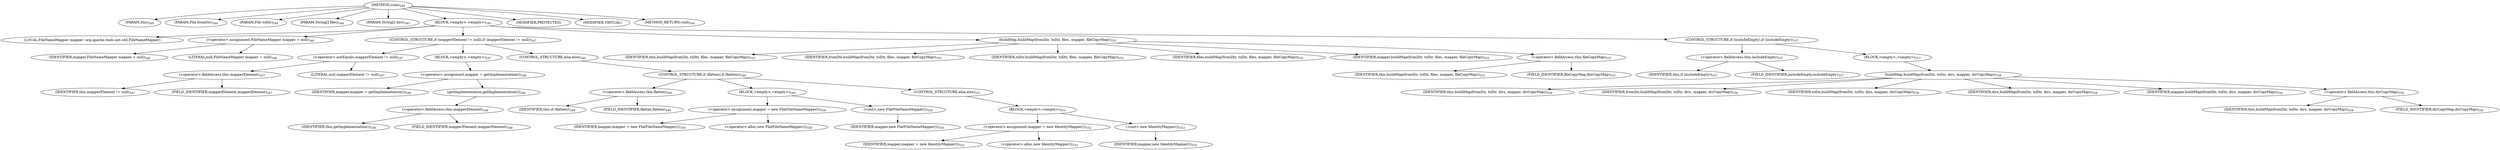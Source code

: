 digraph "scan" {  
"1221" [label = <(METHOD,scan)<SUB>544</SUB>> ]
"53" [label = <(PARAM,this)<SUB>544</SUB>> ]
"1222" [label = <(PARAM,File fromDir)<SUB>544</SUB>> ]
"1223" [label = <(PARAM,File toDir)<SUB>544</SUB>> ]
"1224" [label = <(PARAM,String[] files)<SUB>544</SUB>> ]
"1225" [label = <(PARAM,String[] dirs)<SUB>545</SUB>> ]
"1226" [label = <(BLOCK,&lt;empty&gt;,&lt;empty&gt;)<SUB>545</SUB>> ]
"50" [label = <(LOCAL,FileNameMapper mapper: org.apache.tools.ant.util.FileNameMapper)> ]
"1227" [label = <(&lt;operator&gt;.assignment,FileNameMapper mapper = null)<SUB>546</SUB>> ]
"1228" [label = <(IDENTIFIER,mapper,FileNameMapper mapper = null)<SUB>546</SUB>> ]
"1229" [label = <(LITERAL,null,FileNameMapper mapper = null)<SUB>546</SUB>> ]
"1230" [label = <(CONTROL_STRUCTURE,if (mapperElement != null),if (mapperElement != null))<SUB>547</SUB>> ]
"1231" [label = <(&lt;operator&gt;.notEquals,mapperElement != null)<SUB>547</SUB>> ]
"1232" [label = <(&lt;operator&gt;.fieldAccess,this.mapperElement)<SUB>547</SUB>> ]
"1233" [label = <(IDENTIFIER,this,mapperElement != null)<SUB>547</SUB>> ]
"1234" [label = <(FIELD_IDENTIFIER,mapperElement,mapperElement)<SUB>547</SUB>> ]
"1235" [label = <(LITERAL,null,mapperElement != null)<SUB>547</SUB>> ]
"1236" [label = <(BLOCK,&lt;empty&gt;,&lt;empty&gt;)<SUB>547</SUB>> ]
"1237" [label = <(&lt;operator&gt;.assignment,mapper = getImplementation())<SUB>548</SUB>> ]
"1238" [label = <(IDENTIFIER,mapper,mapper = getImplementation())<SUB>548</SUB>> ]
"1239" [label = <(getImplementation,getImplementation())<SUB>548</SUB>> ]
"1240" [label = <(&lt;operator&gt;.fieldAccess,this.mapperElement)<SUB>548</SUB>> ]
"1241" [label = <(IDENTIFIER,this,getImplementation())<SUB>548</SUB>> ]
"1242" [label = <(FIELD_IDENTIFIER,mapperElement,mapperElement)<SUB>548</SUB>> ]
"1243" [label = <(CONTROL_STRUCTURE,else,else)<SUB>549</SUB>> ]
"1244" [label = <(CONTROL_STRUCTURE,if (flatten),if (flatten))<SUB>549</SUB>> ]
"1245" [label = <(&lt;operator&gt;.fieldAccess,this.flatten)<SUB>549</SUB>> ]
"1246" [label = <(IDENTIFIER,this,if (flatten))<SUB>549</SUB>> ]
"1247" [label = <(FIELD_IDENTIFIER,flatten,flatten)<SUB>549</SUB>> ]
"1248" [label = <(BLOCK,&lt;empty&gt;,&lt;empty&gt;)<SUB>549</SUB>> ]
"1249" [label = <(&lt;operator&gt;.assignment,mapper = new FlatFileNameMapper())<SUB>550</SUB>> ]
"1250" [label = <(IDENTIFIER,mapper,mapper = new FlatFileNameMapper())<SUB>550</SUB>> ]
"1251" [label = <(&lt;operator&gt;.alloc,new FlatFileNameMapper())<SUB>550</SUB>> ]
"1252" [label = <(&lt;init&gt;,new FlatFileNameMapper())<SUB>550</SUB>> ]
"49" [label = <(IDENTIFIER,mapper,new FlatFileNameMapper())<SUB>550</SUB>> ]
"1253" [label = <(CONTROL_STRUCTURE,else,else)<SUB>551</SUB>> ]
"1254" [label = <(BLOCK,&lt;empty&gt;,&lt;empty&gt;)<SUB>551</SUB>> ]
"1255" [label = <(&lt;operator&gt;.assignment,mapper = new IdentityMapper())<SUB>552</SUB>> ]
"1256" [label = <(IDENTIFIER,mapper,mapper = new IdentityMapper())<SUB>552</SUB>> ]
"1257" [label = <(&lt;operator&gt;.alloc,new IdentityMapper())<SUB>552</SUB>> ]
"1258" [label = <(&lt;init&gt;,new IdentityMapper())<SUB>552</SUB>> ]
"51" [label = <(IDENTIFIER,mapper,new IdentityMapper())<SUB>552</SUB>> ]
"1259" [label = <(buildMap,buildMap(fromDir, toDir, files, mapper, fileCopyMap))<SUB>555</SUB>> ]
"52" [label = <(IDENTIFIER,this,buildMap(fromDir, toDir, files, mapper, fileCopyMap))<SUB>555</SUB>> ]
"1260" [label = <(IDENTIFIER,fromDir,buildMap(fromDir, toDir, files, mapper, fileCopyMap))<SUB>555</SUB>> ]
"1261" [label = <(IDENTIFIER,toDir,buildMap(fromDir, toDir, files, mapper, fileCopyMap))<SUB>555</SUB>> ]
"1262" [label = <(IDENTIFIER,files,buildMap(fromDir, toDir, files, mapper, fileCopyMap))<SUB>555</SUB>> ]
"1263" [label = <(IDENTIFIER,mapper,buildMap(fromDir, toDir, files, mapper, fileCopyMap))<SUB>555</SUB>> ]
"1264" [label = <(&lt;operator&gt;.fieldAccess,this.fileCopyMap)<SUB>555</SUB>> ]
"1265" [label = <(IDENTIFIER,this,buildMap(fromDir, toDir, files, mapper, fileCopyMap))<SUB>555</SUB>> ]
"1266" [label = <(FIELD_IDENTIFIER,fileCopyMap,fileCopyMap)<SUB>555</SUB>> ]
"1267" [label = <(CONTROL_STRUCTURE,if (includeEmpty),if (includeEmpty))<SUB>557</SUB>> ]
"1268" [label = <(&lt;operator&gt;.fieldAccess,this.includeEmpty)<SUB>557</SUB>> ]
"1269" [label = <(IDENTIFIER,this,if (includeEmpty))<SUB>557</SUB>> ]
"1270" [label = <(FIELD_IDENTIFIER,includeEmpty,includeEmpty)<SUB>557</SUB>> ]
"1271" [label = <(BLOCK,&lt;empty&gt;,&lt;empty&gt;)<SUB>557</SUB>> ]
"1272" [label = <(buildMap,buildMap(fromDir, toDir, dirs, mapper, dirCopyMap))<SUB>558</SUB>> ]
"54" [label = <(IDENTIFIER,this,buildMap(fromDir, toDir, dirs, mapper, dirCopyMap))<SUB>558</SUB>> ]
"1273" [label = <(IDENTIFIER,fromDir,buildMap(fromDir, toDir, dirs, mapper, dirCopyMap))<SUB>558</SUB>> ]
"1274" [label = <(IDENTIFIER,toDir,buildMap(fromDir, toDir, dirs, mapper, dirCopyMap))<SUB>558</SUB>> ]
"1275" [label = <(IDENTIFIER,dirs,buildMap(fromDir, toDir, dirs, mapper, dirCopyMap))<SUB>558</SUB>> ]
"1276" [label = <(IDENTIFIER,mapper,buildMap(fromDir, toDir, dirs, mapper, dirCopyMap))<SUB>558</SUB>> ]
"1277" [label = <(&lt;operator&gt;.fieldAccess,this.dirCopyMap)<SUB>558</SUB>> ]
"1278" [label = <(IDENTIFIER,this,buildMap(fromDir, toDir, dirs, mapper, dirCopyMap))<SUB>558</SUB>> ]
"1279" [label = <(FIELD_IDENTIFIER,dirCopyMap,dirCopyMap)<SUB>558</SUB>> ]
"1280" [label = <(MODIFIER,PROTECTED)> ]
"1281" [label = <(MODIFIER,VIRTUAL)> ]
"1282" [label = <(METHOD_RETURN,void)<SUB>544</SUB>> ]
  "1221" -> "53" 
  "1221" -> "1222" 
  "1221" -> "1223" 
  "1221" -> "1224" 
  "1221" -> "1225" 
  "1221" -> "1226" 
  "1221" -> "1280" 
  "1221" -> "1281" 
  "1221" -> "1282" 
  "1226" -> "50" 
  "1226" -> "1227" 
  "1226" -> "1230" 
  "1226" -> "1259" 
  "1226" -> "1267" 
  "1227" -> "1228" 
  "1227" -> "1229" 
  "1230" -> "1231" 
  "1230" -> "1236" 
  "1230" -> "1243" 
  "1231" -> "1232" 
  "1231" -> "1235" 
  "1232" -> "1233" 
  "1232" -> "1234" 
  "1236" -> "1237" 
  "1237" -> "1238" 
  "1237" -> "1239" 
  "1239" -> "1240" 
  "1240" -> "1241" 
  "1240" -> "1242" 
  "1243" -> "1244" 
  "1244" -> "1245" 
  "1244" -> "1248" 
  "1244" -> "1253" 
  "1245" -> "1246" 
  "1245" -> "1247" 
  "1248" -> "1249" 
  "1248" -> "1252" 
  "1249" -> "1250" 
  "1249" -> "1251" 
  "1252" -> "49" 
  "1253" -> "1254" 
  "1254" -> "1255" 
  "1254" -> "1258" 
  "1255" -> "1256" 
  "1255" -> "1257" 
  "1258" -> "51" 
  "1259" -> "52" 
  "1259" -> "1260" 
  "1259" -> "1261" 
  "1259" -> "1262" 
  "1259" -> "1263" 
  "1259" -> "1264" 
  "1264" -> "1265" 
  "1264" -> "1266" 
  "1267" -> "1268" 
  "1267" -> "1271" 
  "1268" -> "1269" 
  "1268" -> "1270" 
  "1271" -> "1272" 
  "1272" -> "54" 
  "1272" -> "1273" 
  "1272" -> "1274" 
  "1272" -> "1275" 
  "1272" -> "1276" 
  "1272" -> "1277" 
  "1277" -> "1278" 
  "1277" -> "1279" 
}
